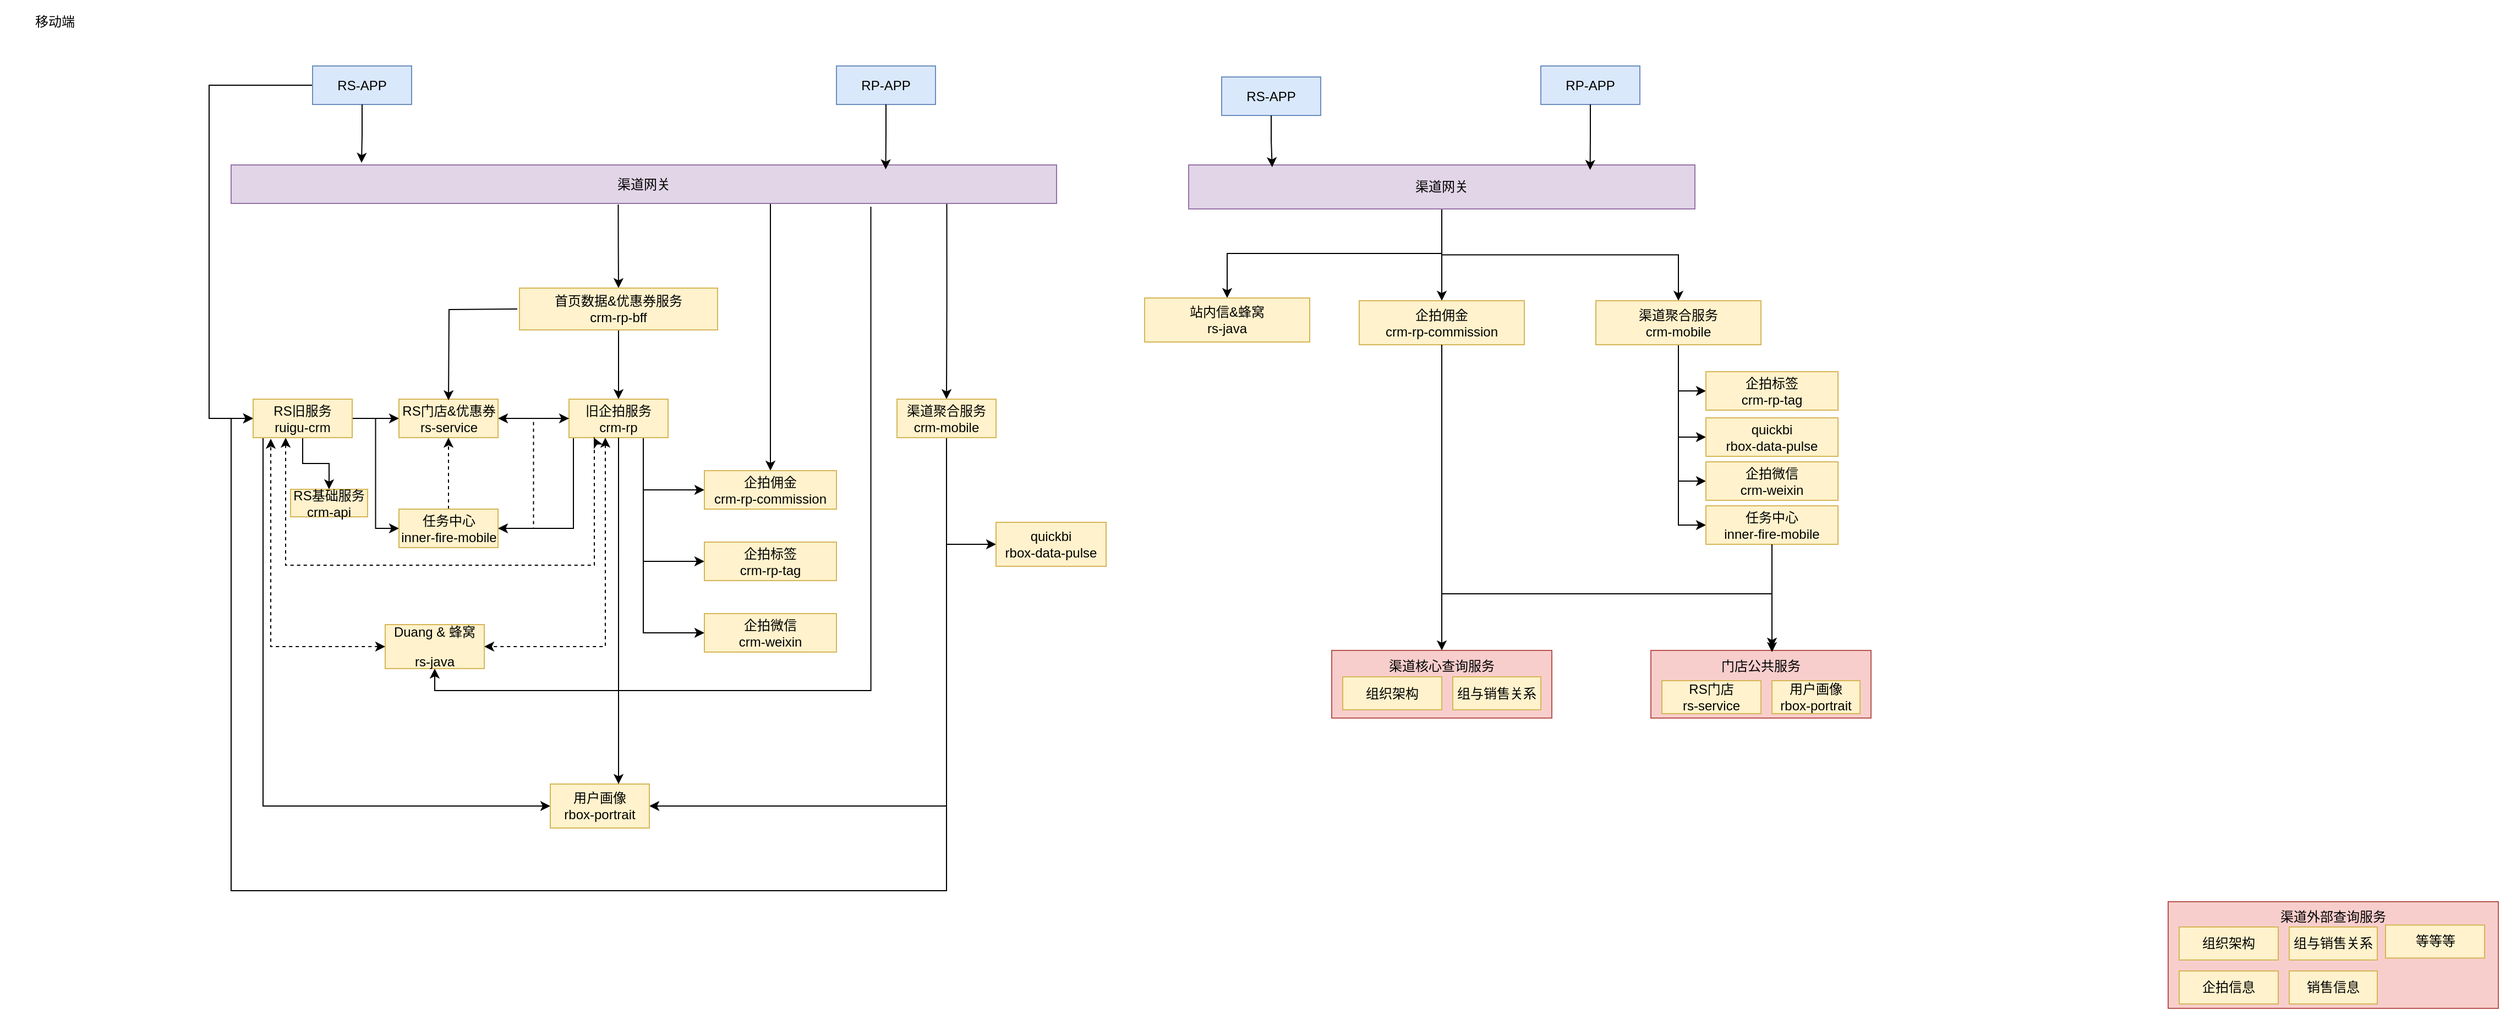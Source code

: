 <mxfile version="27.0.9">
  <diagram name="第 1 页" id="OwCT-_T3C1dJWBLOQdEe">
    <mxGraphModel dx="1815" dy="1154" grid="1" gridSize="10" guides="1" tooltips="1" connect="1" arrows="1" fold="1" page="1" pageScale="1" pageWidth="827" pageHeight="1169" math="0" shadow="0">
      <root>
        <mxCell id="0" />
        <mxCell id="1" parent="0" />
        <mxCell id="nSBeGys0wyZdENIuT4dJ-1" style="edgeStyle=orthogonalEdgeStyle;rounded=0;orthogonalLoop=1;jettySize=auto;html=1;exitX=0.469;exitY=1.029;exitDx=0;exitDy=0;entryX=0.5;entryY=0;entryDx=0;entryDy=0;exitPerimeter=0;" parent="1" source="nSBeGys0wyZdENIuT4dJ-5" target="nSBeGys0wyZdENIuT4dJ-10" edge="1">
          <mxGeometry relative="1" as="geometry" />
        </mxCell>
        <mxCell id="nSBeGys0wyZdENIuT4dJ-2" style="edgeStyle=orthogonalEdgeStyle;rounded=0;orthogonalLoop=1;jettySize=auto;html=1;exitX=0.867;exitY=0.886;exitDx=0;exitDy=0;entryX=0.5;entryY=0;entryDx=0;entryDy=0;exitPerimeter=0;" parent="1" source="nSBeGys0wyZdENIuT4dJ-5" target="nSBeGys0wyZdENIuT4dJ-14" edge="1">
          <mxGeometry relative="1" as="geometry" />
        </mxCell>
        <mxCell id="nSBeGys0wyZdENIuT4dJ-3" style="edgeStyle=orthogonalEdgeStyle;rounded=0;orthogonalLoop=1;jettySize=auto;html=1;entryX=0.5;entryY=1;entryDx=0;entryDy=0;exitX=0.775;exitY=1.086;exitDx=0;exitDy=0;exitPerimeter=0;" parent="1" source="nSBeGys0wyZdENIuT4dJ-5" target="nSBeGys0wyZdENIuT4dJ-40" edge="1">
          <mxGeometry relative="1" as="geometry" />
        </mxCell>
        <mxCell id="nSBeGys0wyZdENIuT4dJ-4" style="edgeStyle=orthogonalEdgeStyle;rounded=0;orthogonalLoop=1;jettySize=auto;html=1;entryX=0.5;entryY=0;entryDx=0;entryDy=0;" parent="1" source="nSBeGys0wyZdENIuT4dJ-5" target="nSBeGys0wyZdENIuT4dJ-31" edge="1">
          <mxGeometry relative="1" as="geometry">
            <Array as="points">
              <mxPoint x="740" y="280" />
              <mxPoint x="740" y="280" />
            </Array>
          </mxGeometry>
        </mxCell>
        <mxCell id="nSBeGys0wyZdENIuT4dJ-5" value="渠道网关" style="rounded=0;whiteSpace=wrap;html=1;fillColor=#e1d5e7;strokeColor=#9673a6;fontFamily=Helvetica;labelBackgroundColor=none;fontSize=12;" parent="1" vertex="1">
          <mxGeometry x="250" y="190" width="750" height="35" as="geometry" />
        </mxCell>
        <mxCell id="nSBeGys0wyZdENIuT4dJ-6" style="edgeStyle=orthogonalEdgeStyle;rounded=0;orthogonalLoop=1;jettySize=auto;html=1;entryX=0;entryY=0.5;entryDx=0;entryDy=0;" parent="1" source="nSBeGys0wyZdENIuT4dJ-7" target="nSBeGys0wyZdENIuT4dJ-27" edge="1">
          <mxGeometry relative="1" as="geometry">
            <Array as="points">
              <mxPoint x="230" y="118" />
              <mxPoint x="230" y="421" />
            </Array>
          </mxGeometry>
        </mxCell>
        <mxCell id="nSBeGys0wyZdENIuT4dJ-7" value="RS-APP" style="rounded=0;whiteSpace=wrap;html=1;fillColor=#dae8fc;strokeColor=#6c8ebf;fontFamily=Helvetica;labelBackgroundColor=none;fontSize=12;" parent="1" vertex="1">
          <mxGeometry x="324" y="100" width="90" height="35" as="geometry" />
        </mxCell>
        <mxCell id="nSBeGys0wyZdENIuT4dJ-8" value="RP-APP" style="rounded=0;whiteSpace=wrap;html=1;fillColor=#dae8fc;strokeColor=#6c8ebf;fontFamily=Helvetica;labelBackgroundColor=none;fontSize=12;" parent="1" vertex="1">
          <mxGeometry x="800" y="100" width="90" height="35" as="geometry" />
        </mxCell>
        <mxCell id="nSBeGys0wyZdENIuT4dJ-9" style="edgeStyle=orthogonalEdgeStyle;rounded=0;orthogonalLoop=1;jettySize=auto;html=1;entryX=0.5;entryY=0;entryDx=0;entryDy=0;" parent="1" source="nSBeGys0wyZdENIuT4dJ-10" target="nSBeGys0wyZdENIuT4dJ-21" edge="1">
          <mxGeometry relative="1" as="geometry" />
        </mxCell>
        <mxCell id="nSBeGys0wyZdENIuT4dJ-10" value="&lt;div&gt;首页数据&amp;amp;优惠券服务&lt;/div&gt;crm-rp-bff" style="rounded=0;whiteSpace=wrap;html=1;fillColor=#fff2cc;strokeColor=#d6b656;fontFamily=Helvetica;labelBackgroundColor=none;fontSize=12;" parent="1" vertex="1">
          <mxGeometry x="512" y="302" width="180" height="38" as="geometry" />
        </mxCell>
        <mxCell id="nSBeGys0wyZdENIuT4dJ-11" style="edgeStyle=orthogonalEdgeStyle;rounded=0;orthogonalLoop=1;jettySize=auto;html=1;entryX=0;entryY=0.5;entryDx=0;entryDy=0;" parent="1" source="nSBeGys0wyZdENIuT4dJ-14" target="nSBeGys0wyZdENIuT4dJ-33" edge="1">
          <mxGeometry relative="1" as="geometry" />
        </mxCell>
        <mxCell id="nSBeGys0wyZdENIuT4dJ-12" style="edgeStyle=orthogonalEdgeStyle;rounded=0;orthogonalLoop=1;jettySize=auto;html=1;entryX=1;entryY=0.5;entryDx=0;entryDy=0;" parent="1" source="nSBeGys0wyZdENIuT4dJ-14" target="nSBeGys0wyZdENIuT4dJ-32" edge="1">
          <mxGeometry relative="1" as="geometry">
            <Array as="points">
              <mxPoint x="900" y="773" />
            </Array>
          </mxGeometry>
        </mxCell>
        <mxCell id="nSBeGys0wyZdENIuT4dJ-13" style="edgeStyle=orthogonalEdgeStyle;rounded=0;orthogonalLoop=1;jettySize=auto;html=1;entryX=0;entryY=0.5;entryDx=0;entryDy=0;" parent="1" source="nSBeGys0wyZdENIuT4dJ-14" target="nSBeGys0wyZdENIuT4dJ-27" edge="1">
          <mxGeometry relative="1" as="geometry">
            <Array as="points">
              <mxPoint x="900" y="850" />
              <mxPoint x="250" y="850" />
              <mxPoint x="250" y="421" />
            </Array>
          </mxGeometry>
        </mxCell>
        <mxCell id="nSBeGys0wyZdENIuT4dJ-14" value="&lt;div&gt;渠道聚合服务&lt;/div&gt;crm-mobile" style="rounded=0;whiteSpace=wrap;html=1;fillColor=#fff2cc;strokeColor=#d6b656;fontFamily=Helvetica;labelBackgroundColor=none;fontSize=12;" parent="1" vertex="1">
          <mxGeometry x="855" y="403" width="90" height="35" as="geometry" />
        </mxCell>
        <mxCell id="nSBeGys0wyZdENIuT4dJ-15" style="edgeStyle=orthogonalEdgeStyle;rounded=0;orthogonalLoop=1;jettySize=auto;html=1;entryX=1;entryY=0.5;entryDx=0;entryDy=0;" parent="1" source="nSBeGys0wyZdENIuT4dJ-21" target="nSBeGys0wyZdENIuT4dJ-28" edge="1">
          <mxGeometry relative="1" as="geometry" />
        </mxCell>
        <mxCell id="nSBeGys0wyZdENIuT4dJ-16" style="edgeStyle=orthogonalEdgeStyle;rounded=0;orthogonalLoop=1;jettySize=auto;html=1;entryX=1;entryY=0.5;entryDx=0;entryDy=0;" parent="1" target="nSBeGys0wyZdENIuT4dJ-37" edge="1">
          <mxGeometry relative="1" as="geometry">
            <mxPoint x="561" y="437" as="sourcePoint" />
            <mxPoint x="468.5" y="520.5" as="targetPoint" />
            <Array as="points">
              <mxPoint x="561" y="521" />
            </Array>
          </mxGeometry>
        </mxCell>
        <mxCell id="nSBeGys0wyZdENIuT4dJ-17" style="edgeStyle=orthogonalEdgeStyle;rounded=0;orthogonalLoop=1;jettySize=auto;html=1;exitX=0.75;exitY=1;exitDx=0;exitDy=0;entryX=0;entryY=0.5;entryDx=0;entryDy=0;" parent="1" source="nSBeGys0wyZdENIuT4dJ-21" target="nSBeGys0wyZdENIuT4dJ-31" edge="1">
          <mxGeometry relative="1" as="geometry" />
        </mxCell>
        <mxCell id="nSBeGys0wyZdENIuT4dJ-18" style="edgeStyle=orthogonalEdgeStyle;rounded=0;orthogonalLoop=1;jettySize=auto;html=1;exitX=0.75;exitY=1;exitDx=0;exitDy=0;entryX=0;entryY=0.5;entryDx=0;entryDy=0;" parent="1" source="nSBeGys0wyZdENIuT4dJ-21" target="nSBeGys0wyZdENIuT4dJ-29" edge="1">
          <mxGeometry relative="1" as="geometry" />
        </mxCell>
        <mxCell id="nSBeGys0wyZdENIuT4dJ-19" style="edgeStyle=orthogonalEdgeStyle;rounded=0;orthogonalLoop=1;jettySize=auto;html=1;exitX=0.75;exitY=1;exitDx=0;exitDy=0;entryX=0;entryY=0.5;entryDx=0;entryDy=0;" parent="1" source="nSBeGys0wyZdENIuT4dJ-21" target="nSBeGys0wyZdENIuT4dJ-30" edge="1">
          <mxGeometry relative="1" as="geometry" />
        </mxCell>
        <mxCell id="nSBeGys0wyZdENIuT4dJ-20" style="edgeStyle=orthogonalEdgeStyle;rounded=0;orthogonalLoop=1;jettySize=auto;html=1;entryX=1;entryY=0.5;entryDx=0;entryDy=0;startArrow=classic;startFill=1;dashed=1;" parent="1" source="nSBeGys0wyZdENIuT4dJ-21" target="nSBeGys0wyZdENIuT4dJ-40" edge="1">
          <mxGeometry relative="1" as="geometry">
            <Array as="points">
              <mxPoint x="590" y="628" />
            </Array>
          </mxGeometry>
        </mxCell>
        <mxCell id="nSBeGys0wyZdENIuT4dJ-21" value="&lt;div&gt;旧企拍服务&lt;/div&gt;crm-rp" style="rounded=0;whiteSpace=wrap;html=1;fillColor=#fff2cc;strokeColor=#d6b656;fontFamily=Helvetica;labelBackgroundColor=none;fontSize=12;" parent="1" vertex="1">
          <mxGeometry x="557" y="403" width="90" height="35" as="geometry" />
        </mxCell>
        <mxCell id="nSBeGys0wyZdENIuT4dJ-22" style="edgeStyle=orthogonalEdgeStyle;rounded=0;orthogonalLoop=1;jettySize=auto;html=1;entryX=0;entryY=0.5;entryDx=0;entryDy=0;" parent="1" source="nSBeGys0wyZdENIuT4dJ-27" target="nSBeGys0wyZdENIuT4dJ-28" edge="1">
          <mxGeometry relative="1" as="geometry" />
        </mxCell>
        <mxCell id="nSBeGys0wyZdENIuT4dJ-23" style="edgeStyle=orthogonalEdgeStyle;rounded=0;orthogonalLoop=1;jettySize=auto;html=1;entryX=0;entryY=0.5;entryDx=0;entryDy=0;" parent="1" source="nSBeGys0wyZdENIuT4dJ-27" target="nSBeGys0wyZdENIuT4dJ-37" edge="1">
          <mxGeometry relative="1" as="geometry" />
        </mxCell>
        <mxCell id="nSBeGys0wyZdENIuT4dJ-24" style="edgeStyle=orthogonalEdgeStyle;rounded=0;orthogonalLoop=1;jettySize=auto;html=1;entryX=0.25;entryY=1;entryDx=0;entryDy=0;exitX=0.367;exitY=0.971;exitDx=0;exitDy=0;exitPerimeter=0;endArrow=classic;endFill=1;startArrow=classic;startFill=1;dashed=1;" parent="1" target="nSBeGys0wyZdENIuT4dJ-21" edge="1">
          <mxGeometry relative="1" as="geometry">
            <Array as="points">
              <mxPoint x="300" y="554" />
              <mxPoint x="580" y="554" />
              <mxPoint x="580" y="439" />
            </Array>
            <mxPoint x="299.53" y="438.005" as="sourcePoint" />
            <mxPoint x="595.5" y="439.02" as="targetPoint" />
          </mxGeometry>
        </mxCell>
        <mxCell id="nSBeGys0wyZdENIuT4dJ-25" style="edgeStyle=orthogonalEdgeStyle;rounded=0;orthogonalLoop=1;jettySize=auto;html=1;entryX=0;entryY=0.5;entryDx=0;entryDy=0;" parent="1" target="nSBeGys0wyZdENIuT4dJ-32" edge="1">
          <mxGeometry relative="1" as="geometry">
            <mxPoint x="279" y="438" as="sourcePoint" />
            <mxPoint x="549" y="773" as="targetPoint" />
            <Array as="points">
              <mxPoint x="279" y="773" />
            </Array>
          </mxGeometry>
        </mxCell>
        <mxCell id="nSBeGys0wyZdENIuT4dJ-26" value="" style="edgeStyle=orthogonalEdgeStyle;rounded=0;orthogonalLoop=1;jettySize=auto;html=1;" parent="1" source="nSBeGys0wyZdENIuT4dJ-27" target="nSBeGys0wyZdENIuT4dJ-83" edge="1">
          <mxGeometry relative="1" as="geometry" />
        </mxCell>
        <mxCell id="nSBeGys0wyZdENIuT4dJ-27" value="&lt;div&gt;RS旧服务&lt;/div&gt;ruigu-crm" style="rounded=0;whiteSpace=wrap;html=1;fillColor=#fff2cc;strokeColor=#d6b656;fontFamily=Helvetica;labelBackgroundColor=none;fontSize=12;" parent="1" vertex="1">
          <mxGeometry x="270" y="403" width="90" height="35" as="geometry" />
        </mxCell>
        <mxCell id="nSBeGys0wyZdENIuT4dJ-28" value="&lt;div&gt;RS门店&amp;amp;优惠券&lt;/div&gt;rs-service" style="rounded=0;whiteSpace=wrap;html=1;fillColor=#fff2cc;strokeColor=#d6b656;fontFamily=Helvetica;labelBackgroundColor=none;fontSize=12;" parent="1" vertex="1">
          <mxGeometry x="402.5" y="403" width="90" height="35" as="geometry" />
        </mxCell>
        <mxCell id="nSBeGys0wyZdENIuT4dJ-29" value="&lt;div&gt;企拍标签&lt;/div&gt;crm-rp-tag" style="rounded=0;whiteSpace=wrap;html=1;fillColor=#fff2cc;strokeColor=#d6b656;fontFamily=Helvetica;labelBackgroundColor=none;fontSize=12;" parent="1" vertex="1">
          <mxGeometry x="680" y="533" width="120" height="35" as="geometry" />
        </mxCell>
        <mxCell id="nSBeGys0wyZdENIuT4dJ-30" value="&lt;div&gt;企拍微信&lt;/div&gt;crm-weixin" style="rounded=0;whiteSpace=wrap;html=1;fillColor=#fff2cc;strokeColor=#d6b656;fontFamily=Helvetica;labelBackgroundColor=none;fontSize=12;" parent="1" vertex="1">
          <mxGeometry x="680" y="598" width="120" height="35" as="geometry" />
        </mxCell>
        <mxCell id="nSBeGys0wyZdENIuT4dJ-31" value="&lt;div&gt;企拍佣金&lt;/div&gt;crm-rp-commission" style="rounded=0;whiteSpace=wrap;html=1;fillColor=#fff2cc;strokeColor=#d6b656;fontFamily=Helvetica;labelBackgroundColor=none;fontSize=12;" parent="1" vertex="1">
          <mxGeometry x="680" y="468" width="120" height="35" as="geometry" />
        </mxCell>
        <mxCell id="nSBeGys0wyZdENIuT4dJ-32" value="&lt;p&gt;&lt;span&gt;&lt;span&gt;用户画像&lt;br&gt;&lt;/span&gt;&lt;/span&gt;&lt;span&gt;rbox-portrait&lt;/span&gt;&lt;span&gt;&lt;/span&gt;&lt;/p&gt;" style="rounded=0;whiteSpace=wrap;html=1;fillColor=#fff2cc;strokeColor=#d6b656;align=center;verticalAlign=middle;fontFamily=Helvetica;fontSize=12;fontColor=default;labelBackgroundColor=none;" parent="1" vertex="1">
          <mxGeometry x="540" y="753" width="90" height="40" as="geometry" />
        </mxCell>
        <mxCell id="nSBeGys0wyZdENIuT4dJ-33" value="&lt;p&gt;&lt;span&gt;&lt;span&gt;quickbi&lt;br&gt;&lt;/span&gt;&lt;/span&gt;rbox-data-pulse&lt;/p&gt;" style="rounded=0;whiteSpace=wrap;html=1;fillColor=#fff2cc;strokeColor=#d6b656;align=center;verticalAlign=middle;fontFamily=Helvetica;fontSize=12;fontColor=default;labelBackgroundColor=none;" parent="1" vertex="1">
          <mxGeometry x="945" y="515" width="100" height="40" as="geometry" />
        </mxCell>
        <mxCell id="nSBeGys0wyZdENIuT4dJ-34" style="edgeStyle=orthogonalEdgeStyle;rounded=0;orthogonalLoop=1;jettySize=auto;html=1;entryX=0.5;entryY=0;entryDx=0;entryDy=0;" parent="1" edge="1">
          <mxGeometry relative="1" as="geometry">
            <mxPoint x="510" y="321" as="sourcePoint" />
            <mxPoint x="447.5" y="404" as="targetPoint" />
          </mxGeometry>
        </mxCell>
        <mxCell id="nSBeGys0wyZdENIuT4dJ-35" style="edgeStyle=orthogonalEdgeStyle;rounded=0;orthogonalLoop=1;jettySize=auto;html=1;entryX=0;entryY=0.5;entryDx=0;entryDy=0;dashed=1;" parent="1" source="nSBeGys0wyZdENIuT4dJ-37" target="nSBeGys0wyZdENIuT4dJ-21" edge="1">
          <mxGeometry relative="1" as="geometry" />
        </mxCell>
        <mxCell id="nSBeGys0wyZdENIuT4dJ-36" style="edgeStyle=orthogonalEdgeStyle;rounded=0;orthogonalLoop=1;jettySize=auto;html=1;entryX=0.5;entryY=1;entryDx=0;entryDy=0;dashed=1;" parent="1" source="nSBeGys0wyZdENIuT4dJ-37" target="nSBeGys0wyZdENIuT4dJ-28" edge="1">
          <mxGeometry relative="1" as="geometry" />
        </mxCell>
        <mxCell id="nSBeGys0wyZdENIuT4dJ-37" value="任务中心&lt;br&gt;&lt;span style=&quot;color: light-dark(rgb(0, 0, 0), rgb(255, 255, 255));&quot;&gt;inner-fire-mobile&lt;/span&gt;" style="rounded=0;whiteSpace=wrap;html=1;fillColor=#fff2cc;strokeColor=#d6b656;fontFamily=Helvetica;labelBackgroundColor=none;fontSize=12;" parent="1" vertex="1">
          <mxGeometry x="402.5" y="503" width="90" height="35" as="geometry" />
        </mxCell>
        <mxCell id="nSBeGys0wyZdENIuT4dJ-38" style="edgeStyle=orthogonalEdgeStyle;rounded=0;orthogonalLoop=1;jettySize=auto;html=1;entryX=0.158;entryY=-0.057;entryDx=0;entryDy=0;entryPerimeter=0;" parent="1" source="nSBeGys0wyZdENIuT4dJ-7" target="nSBeGys0wyZdENIuT4dJ-5" edge="1">
          <mxGeometry relative="1" as="geometry" />
        </mxCell>
        <mxCell id="nSBeGys0wyZdENIuT4dJ-39" style="edgeStyle=orthogonalEdgeStyle;rounded=0;orthogonalLoop=1;jettySize=auto;html=1;entryX=0.793;entryY=0.114;entryDx=0;entryDy=0;entryPerimeter=0;" parent="1" source="nSBeGys0wyZdENIuT4dJ-8" target="nSBeGys0wyZdENIuT4dJ-5" edge="1">
          <mxGeometry relative="1" as="geometry" />
        </mxCell>
        <mxCell id="nSBeGys0wyZdENIuT4dJ-40" value="&lt;p&gt;Duang &amp;amp; 蜂窝&lt;/p&gt;&lt;p&gt;&lt;span style=&quot;background-color: transparent; color: light-dark(rgb(0, 0, 0), rgb(255, 255, 255));&quot;&gt;rs-java&lt;/span&gt;&lt;/p&gt;" style="rounded=0;whiteSpace=wrap;html=1;fillColor=#fff2cc;strokeColor=#d6b656;align=center;verticalAlign=middle;fontFamily=Helvetica;fontSize=12;fontColor=default;labelBackgroundColor=none;" parent="1" vertex="1">
          <mxGeometry x="390" y="608" width="90" height="40" as="geometry" />
        </mxCell>
        <mxCell id="nSBeGys0wyZdENIuT4dJ-41" style="edgeStyle=orthogonalEdgeStyle;rounded=0;orthogonalLoop=1;jettySize=auto;html=1;exitX=0.5;exitY=1;exitDx=0;exitDy=0;entryX=0.689;entryY=0;entryDx=0;entryDy=0;entryPerimeter=0;" parent="1" source="nSBeGys0wyZdENIuT4dJ-21" target="nSBeGys0wyZdENIuT4dJ-32" edge="1">
          <mxGeometry relative="1" as="geometry" />
        </mxCell>
        <mxCell id="nSBeGys0wyZdENIuT4dJ-42" value="移动端" style="text;html=1;align=center;verticalAlign=middle;whiteSpace=wrap;rounded=0;" parent="1" vertex="1">
          <mxGeometry x="40" y="40" width="100" height="40" as="geometry" />
        </mxCell>
        <mxCell id="nSBeGys0wyZdENIuT4dJ-43" style="edgeStyle=orthogonalEdgeStyle;rounded=0;orthogonalLoop=1;jettySize=auto;html=1;entryX=0.5;entryY=0;entryDx=0;entryDy=0;" parent="1" source="nSBeGys0wyZdENIuT4dJ-46" target="nSBeGys0wyZdENIuT4dJ-61" edge="1">
          <mxGeometry relative="1" as="geometry">
            <mxPoint x="1155" y="310" as="targetPoint" />
          </mxGeometry>
        </mxCell>
        <mxCell id="nSBeGys0wyZdENIuT4dJ-44" style="edgeStyle=orthogonalEdgeStyle;rounded=0;orthogonalLoop=1;jettySize=auto;html=1;exitX=0.5;exitY=1;exitDx=0;exitDy=0;entryX=0.5;entryY=0;entryDx=0;entryDy=0;" parent="1" source="nSBeGys0wyZdENIuT4dJ-46" target="nSBeGys0wyZdENIuT4dJ-53" edge="1">
          <mxGeometry relative="1" as="geometry" />
        </mxCell>
        <mxCell id="nSBeGys0wyZdENIuT4dJ-45" style="edgeStyle=orthogonalEdgeStyle;rounded=0;orthogonalLoop=1;jettySize=auto;html=1;exitX=0.5;exitY=1;exitDx=0;exitDy=0;" parent="1" source="nSBeGys0wyZdENIuT4dJ-46" target="nSBeGys0wyZdENIuT4dJ-63" edge="1">
          <mxGeometry relative="1" as="geometry" />
        </mxCell>
        <mxCell id="nSBeGys0wyZdENIuT4dJ-46" value="渠道网关" style="rounded=0;whiteSpace=wrap;html=1;fillColor=#e1d5e7;strokeColor=#9673a6;fontFamily=Helvetica;labelBackgroundColor=none;fontSize=12;" parent="1" vertex="1">
          <mxGeometry x="1120" y="190" width="460" height="40" as="geometry" />
        </mxCell>
        <mxCell id="nSBeGys0wyZdENIuT4dJ-47" value="RS-APP" style="rounded=0;whiteSpace=wrap;html=1;fillColor=#dae8fc;strokeColor=#6c8ebf;fontFamily=Helvetica;labelBackgroundColor=none;fontSize=12;" parent="1" vertex="1">
          <mxGeometry x="1150" y="110" width="90" height="35" as="geometry" />
        </mxCell>
        <mxCell id="nSBeGys0wyZdENIuT4dJ-48" value="RP-APP" style="rounded=0;whiteSpace=wrap;html=1;fillColor=#dae8fc;strokeColor=#6c8ebf;fontFamily=Helvetica;labelBackgroundColor=none;fontSize=12;" parent="1" vertex="1">
          <mxGeometry x="1440" y="100" width="90" height="35" as="geometry" />
        </mxCell>
        <mxCell id="nSBeGys0wyZdENIuT4dJ-49" style="edgeStyle=orthogonalEdgeStyle;rounded=0;orthogonalLoop=1;jettySize=auto;html=1;entryX=0;entryY=0.5;entryDx=0;entryDy=0;" parent="1" source="nSBeGys0wyZdENIuT4dJ-53" target="nSBeGys0wyZdENIuT4dJ-55" edge="1">
          <mxGeometry relative="1" as="geometry" />
        </mxCell>
        <mxCell id="nSBeGys0wyZdENIuT4dJ-50" style="edgeStyle=orthogonalEdgeStyle;rounded=0;orthogonalLoop=1;jettySize=auto;html=1;exitX=0.5;exitY=1;exitDx=0;exitDy=0;entryX=0;entryY=0.5;entryDx=0;entryDy=0;" parent="1" source="nSBeGys0wyZdENIuT4dJ-53" target="nSBeGys0wyZdENIuT4dJ-58" edge="1">
          <mxGeometry relative="1" as="geometry" />
        </mxCell>
        <mxCell id="nSBeGys0wyZdENIuT4dJ-51" style="edgeStyle=orthogonalEdgeStyle;rounded=0;orthogonalLoop=1;jettySize=auto;html=1;exitX=0.5;exitY=1;exitDx=0;exitDy=0;entryX=0;entryY=0.5;entryDx=0;entryDy=0;" parent="1" source="nSBeGys0wyZdENIuT4dJ-53" target="nSBeGys0wyZdENIuT4dJ-56" edge="1">
          <mxGeometry relative="1" as="geometry" />
        </mxCell>
        <mxCell id="nSBeGys0wyZdENIuT4dJ-52" style="edgeStyle=orthogonalEdgeStyle;rounded=0;orthogonalLoop=1;jettySize=auto;html=1;exitX=0.5;exitY=1;exitDx=0;exitDy=0;entryX=0;entryY=0.5;entryDx=0;entryDy=0;" parent="1" source="nSBeGys0wyZdENIuT4dJ-53" target="nSBeGys0wyZdENIuT4dJ-54" edge="1">
          <mxGeometry relative="1" as="geometry" />
        </mxCell>
        <mxCell id="nSBeGys0wyZdENIuT4dJ-53" value="&lt;div&gt;渠道聚合服务&lt;/div&gt;crm-mobile" style="rounded=0;whiteSpace=wrap;html=1;fillColor=#fff2cc;strokeColor=#d6b656;fontFamily=Helvetica;labelBackgroundColor=none;fontSize=12;" parent="1" vertex="1">
          <mxGeometry x="1490" y="313.5" width="150" height="40" as="geometry" />
        </mxCell>
        <mxCell id="nSBeGys0wyZdENIuT4dJ-54" value="&lt;div&gt;企拍标签&lt;/div&gt;crm-rp-tag" style="rounded=0;whiteSpace=wrap;html=1;fillColor=#fff2cc;strokeColor=#d6b656;fontFamily=Helvetica;labelBackgroundColor=none;fontSize=12;" parent="1" vertex="1">
          <mxGeometry x="1590" y="378" width="120" height="35" as="geometry" />
        </mxCell>
        <mxCell id="nSBeGys0wyZdENIuT4dJ-55" value="&lt;div&gt;企拍微信&lt;/div&gt;crm-weixin" style="rounded=0;whiteSpace=wrap;html=1;fillColor=#fff2cc;strokeColor=#d6b656;fontFamily=Helvetica;labelBackgroundColor=none;fontSize=12;" parent="1" vertex="1">
          <mxGeometry x="1590" y="460" width="120" height="35" as="geometry" />
        </mxCell>
        <mxCell id="nSBeGys0wyZdENIuT4dJ-56" value="&lt;p&gt;&lt;span&gt;&lt;span&gt;quickbi&lt;br&gt;&lt;/span&gt;&lt;/span&gt;rbox-data-pulse&lt;/p&gt;" style="rounded=0;whiteSpace=wrap;html=1;fillColor=#fff2cc;strokeColor=#d6b656;align=center;verticalAlign=middle;fontFamily=Helvetica;fontSize=12;fontColor=default;labelBackgroundColor=none;" parent="1" vertex="1">
          <mxGeometry x="1590" y="420" width="120" height="35" as="geometry" />
        </mxCell>
        <mxCell id="nSBeGys0wyZdENIuT4dJ-57" style="edgeStyle=orthogonalEdgeStyle;rounded=0;orthogonalLoop=1;jettySize=auto;html=1;entryX=0.793;entryY=0.114;entryDx=0;entryDy=0;entryPerimeter=0;" parent="1" source="nSBeGys0wyZdENIuT4dJ-48" target="nSBeGys0wyZdENIuT4dJ-46" edge="1">
          <mxGeometry relative="1" as="geometry" />
        </mxCell>
        <mxCell id="nSBeGys0wyZdENIuT4dJ-58" value="任务中心&lt;br&gt;&lt;span style=&quot;color: light-dark(rgb(0, 0, 0), rgb(255, 255, 255));&quot;&gt;inner-fire-mobile&lt;/span&gt;" style="rounded=0;whiteSpace=wrap;html=1;fillColor=#fff2cc;strokeColor=#d6b656;fontFamily=Helvetica;labelBackgroundColor=none;fontSize=12;" parent="1" vertex="1">
          <mxGeometry x="1590" y="500" width="120" height="35" as="geometry" />
        </mxCell>
        <mxCell id="nSBeGys0wyZdENIuT4dJ-59" style="edgeStyle=orthogonalEdgeStyle;rounded=0;orthogonalLoop=1;jettySize=auto;html=1;exitX=0.5;exitY=1;exitDx=0;exitDy=0;entryX=0.165;entryY=0.05;entryDx=0;entryDy=0;entryPerimeter=0;" parent="1" source="nSBeGys0wyZdENIuT4dJ-47" target="nSBeGys0wyZdENIuT4dJ-46" edge="1">
          <mxGeometry relative="1" as="geometry" />
        </mxCell>
        <mxCell id="nSBeGys0wyZdENIuT4dJ-60" value="渠道外部查询服务" style="rounded=0;whiteSpace=wrap;html=1;fillColor=#f8cecc;strokeColor=#b85450;fontFamily=Helvetica;labelBackgroundColor=none;fontSize=12;verticalAlign=top;" parent="1" vertex="1">
          <mxGeometry x="2010" y="860" width="300" height="97" as="geometry" />
        </mxCell>
        <mxCell id="nSBeGys0wyZdENIuT4dJ-61" value="站内信&amp;amp;蜂窝&lt;br&gt;&lt;span style=&quot;color: light-dark(rgb(0, 0, 0), rgb(255, 255, 255)); background-color: transparent;&quot;&gt;rs-java&lt;/span&gt;" style="rounded=0;whiteSpace=wrap;html=1;fillColor=#fff2cc;strokeColor=#d6b656;fontFamily=Helvetica;labelBackgroundColor=none;fontSize=12;" parent="1" vertex="1">
          <mxGeometry x="1080" y="311" width="150" height="40" as="geometry" />
        </mxCell>
        <mxCell id="nSBeGys0wyZdENIuT4dJ-62" style="edgeStyle=orthogonalEdgeStyle;rounded=0;orthogonalLoop=1;jettySize=auto;html=1;entryX=0.5;entryY=0;entryDx=0;entryDy=0;" parent="1" source="nSBeGys0wyZdENIuT4dJ-63" target="nSBeGys0wyZdENIuT4dJ-77" edge="1">
          <mxGeometry relative="1" as="geometry" />
        </mxCell>
        <mxCell id="nSBeGys0wyZdENIuT4dJ-63" value="&lt;div&gt;企拍佣金&lt;/div&gt;crm-rp-commission" style="rounded=0;whiteSpace=wrap;html=1;fillColor=#fff2cc;strokeColor=#d6b656;fontFamily=Helvetica;labelBackgroundColor=none;fontSize=12;" parent="1" vertex="1">
          <mxGeometry x="1275" y="313.5" width="150" height="40" as="geometry" />
        </mxCell>
        <mxCell id="nSBeGys0wyZdENIuT4dJ-64" value="" style="group" parent="1" vertex="1" connectable="0">
          <mxGeometry x="2020" y="883" width="180" height="30" as="geometry" />
        </mxCell>
        <mxCell id="nSBeGys0wyZdENIuT4dJ-65" value="&lt;p&gt;组与销售关系&lt;/p&gt;" style="rounded=0;whiteSpace=wrap;html=1;fillColor=#fff2cc;strokeColor=#d6b656;align=center;verticalAlign=middle;fontFamily=Helvetica;fontSize=12;fontColor=default;labelBackgroundColor=none;" parent="nSBeGys0wyZdENIuT4dJ-64" vertex="1">
          <mxGeometry x="100" width="80" height="30" as="geometry" />
        </mxCell>
        <mxCell id="nSBeGys0wyZdENIuT4dJ-66" value="组织架构" style="rounded=0;whiteSpace=wrap;html=1;fillColor=#fff2cc;strokeColor=#d6b656;fontFamily=Helvetica;labelBackgroundColor=none;fontSize=12;" parent="nSBeGys0wyZdENIuT4dJ-64" vertex="1">
          <mxGeometry width="90" height="30" as="geometry" />
        </mxCell>
        <mxCell id="nSBeGys0wyZdENIuT4dJ-67" value="" style="group" parent="1" vertex="1" connectable="0">
          <mxGeometry x="2020" y="923" width="180" height="30" as="geometry" />
        </mxCell>
        <mxCell id="nSBeGys0wyZdENIuT4dJ-68" value="&lt;p&gt;销售信息&lt;/p&gt;" style="rounded=0;whiteSpace=wrap;html=1;fillColor=#fff2cc;strokeColor=#d6b656;align=center;verticalAlign=middle;fontFamily=Helvetica;fontSize=12;fontColor=default;labelBackgroundColor=none;" parent="nSBeGys0wyZdENIuT4dJ-67" vertex="1">
          <mxGeometry x="100" width="80" height="30" as="geometry" />
        </mxCell>
        <mxCell id="nSBeGys0wyZdENIuT4dJ-69" value="企拍信息" style="rounded=0;whiteSpace=wrap;html=1;fillColor=#fff2cc;strokeColor=#d6b656;fontFamily=Helvetica;labelBackgroundColor=none;fontSize=12;" parent="nSBeGys0wyZdENIuT4dJ-67" vertex="1">
          <mxGeometry width="90" height="30" as="geometry" />
        </mxCell>
        <mxCell id="nSBeGys0wyZdENIuT4dJ-70" value="等等等" style="rounded=0;whiteSpace=wrap;html=1;fillColor=#fff2cc;strokeColor=#d6b656;fontFamily=Helvetica;labelBackgroundColor=none;fontSize=12;" parent="1" vertex="1">
          <mxGeometry x="2207.5" y="881.25" width="90" height="30" as="geometry" />
        </mxCell>
        <mxCell id="nSBeGys0wyZdENIuT4dJ-71" value="" style="group" parent="1" vertex="1" connectable="0">
          <mxGeometry x="1540" y="631.5" width="200" height="61.5" as="geometry" />
        </mxCell>
        <mxCell id="nSBeGys0wyZdENIuT4dJ-72" value="门店公共服务" style="rounded=0;whiteSpace=wrap;html=1;fillColor=#f8cecc;strokeColor=#b85450;fontFamily=Helvetica;labelBackgroundColor=none;fontSize=12;verticalAlign=top;" parent="nSBeGys0wyZdENIuT4dJ-71" vertex="1">
          <mxGeometry width="200" height="61.5" as="geometry" />
        </mxCell>
        <mxCell id="nSBeGys0wyZdENIuT4dJ-73" value="" style="group" parent="nSBeGys0wyZdENIuT4dJ-71" vertex="1" connectable="0">
          <mxGeometry x="10" y="27.5" width="180" height="30" as="geometry" />
        </mxCell>
        <mxCell id="nSBeGys0wyZdENIuT4dJ-74" value="&lt;p&gt;&lt;span&gt;&lt;span&gt;用户画像&lt;br&gt;&lt;/span&gt;&lt;/span&gt;&lt;span&gt;rbox-portrait&lt;/span&gt;&lt;span&gt;&lt;/span&gt;&lt;/p&gt;" style="rounded=0;whiteSpace=wrap;html=1;fillColor=#fff2cc;strokeColor=#d6b656;align=center;verticalAlign=middle;fontFamily=Helvetica;fontSize=12;fontColor=default;labelBackgroundColor=none;" parent="nSBeGys0wyZdENIuT4dJ-73" vertex="1">
          <mxGeometry x="100" width="80" height="30" as="geometry" />
        </mxCell>
        <mxCell id="nSBeGys0wyZdENIuT4dJ-75" value="&lt;div&gt;RS门店&lt;/div&gt;rs-service" style="rounded=0;whiteSpace=wrap;html=1;fillColor=#fff2cc;strokeColor=#d6b656;fontFamily=Helvetica;labelBackgroundColor=none;fontSize=12;" parent="nSBeGys0wyZdENIuT4dJ-73" vertex="1">
          <mxGeometry width="90" height="30" as="geometry" />
        </mxCell>
        <mxCell id="nSBeGys0wyZdENIuT4dJ-76" value="" style="group" parent="1" vertex="1" connectable="0">
          <mxGeometry x="1250" y="631.5" width="200" height="61.5" as="geometry" />
        </mxCell>
        <mxCell id="nSBeGys0wyZdENIuT4dJ-77" value="渠道核心查询服务" style="rounded=0;whiteSpace=wrap;html=1;fillColor=#f8cecc;strokeColor=#b85450;fontFamily=Helvetica;labelBackgroundColor=none;fontSize=12;verticalAlign=top;" parent="nSBeGys0wyZdENIuT4dJ-76" vertex="1">
          <mxGeometry width="200" height="61.5" as="geometry" />
        </mxCell>
        <mxCell id="nSBeGys0wyZdENIuT4dJ-78" value="" style="group" parent="nSBeGys0wyZdENIuT4dJ-76" vertex="1" connectable="0">
          <mxGeometry x="10" y="24" width="180" height="30" as="geometry" />
        </mxCell>
        <mxCell id="nSBeGys0wyZdENIuT4dJ-79" value="&lt;p&gt;组与销售关系&lt;/p&gt;" style="rounded=0;whiteSpace=wrap;html=1;fillColor=#fff2cc;strokeColor=#d6b656;align=center;verticalAlign=middle;fontFamily=Helvetica;fontSize=12;fontColor=default;labelBackgroundColor=none;" parent="nSBeGys0wyZdENIuT4dJ-78" vertex="1">
          <mxGeometry x="100" width="80" height="30" as="geometry" />
        </mxCell>
        <mxCell id="nSBeGys0wyZdENIuT4dJ-80" value="组织架构" style="rounded=0;whiteSpace=wrap;html=1;fillColor=#fff2cc;strokeColor=#d6b656;fontFamily=Helvetica;labelBackgroundColor=none;fontSize=12;" parent="nSBeGys0wyZdENIuT4dJ-78" vertex="1">
          <mxGeometry width="90" height="30" as="geometry" />
        </mxCell>
        <mxCell id="nSBeGys0wyZdENIuT4dJ-81" style="edgeStyle=orthogonalEdgeStyle;rounded=0;orthogonalLoop=1;jettySize=auto;html=1;exitX=0.5;exitY=1;exitDx=0;exitDy=0;entryX=0.55;entryY=0.024;entryDx=0;entryDy=0;entryPerimeter=0;" parent="1" source="nSBeGys0wyZdENIuT4dJ-58" target="nSBeGys0wyZdENIuT4dJ-72" edge="1">
          <mxGeometry relative="1" as="geometry" />
        </mxCell>
        <mxCell id="nSBeGys0wyZdENIuT4dJ-82" style="edgeStyle=orthogonalEdgeStyle;rounded=0;orthogonalLoop=1;jettySize=auto;html=1;exitX=0.5;exitY=1;exitDx=0;exitDy=0;entryX=0.55;entryY=-0.041;entryDx=0;entryDy=0;entryPerimeter=0;" parent="1" source="nSBeGys0wyZdENIuT4dJ-63" target="nSBeGys0wyZdENIuT4dJ-72" edge="1">
          <mxGeometry relative="1" as="geometry">
            <Array as="points">
              <mxPoint x="1350" y="580" />
              <mxPoint x="1650" y="580" />
            </Array>
          </mxGeometry>
        </mxCell>
        <mxCell id="nSBeGys0wyZdENIuT4dJ-83" value="&lt;div&gt;RS基础服务&lt;/div&gt;crm-api" style="rounded=0;whiteSpace=wrap;html=1;fillColor=#fff2cc;strokeColor=#d6b656;fontFamily=Helvetica;labelBackgroundColor=none;fontSize=12;" parent="1" vertex="1">
          <mxGeometry x="304" y="485" width="70" height="25" as="geometry" />
        </mxCell>
        <mxCell id="nSBeGys0wyZdENIuT4dJ-84" style="edgeStyle=orthogonalEdgeStyle;rounded=0;orthogonalLoop=1;jettySize=auto;html=1;exitX=0;exitY=0.5;exitDx=0;exitDy=0;entryX=0.178;entryY=1.029;entryDx=0;entryDy=0;entryPerimeter=0;startArrow=classic;startFill=1;dashed=1;" parent="1" source="nSBeGys0wyZdENIuT4dJ-40" target="nSBeGys0wyZdENIuT4dJ-27" edge="1">
          <mxGeometry relative="1" as="geometry" />
        </mxCell>
      </root>
    </mxGraphModel>
  </diagram>
</mxfile>
